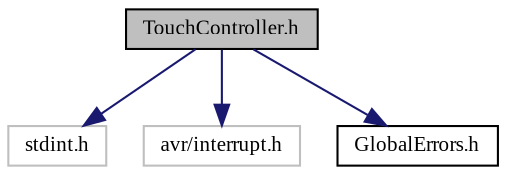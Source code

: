 digraph "TouchController.h"
{
  edge [fontname="TimesNewRoman",fontsize="10",labelfontname="TimesNewRoman",labelfontsize="10"];
  node [fontname="TimesNewRoman",fontsize="10",shape=record];
  Node0 [label="TouchController.h",height=0.2,width=0.4,color="black", fillcolor="grey75", style="filled", fontcolor="black"];
  Node0 -> Node1 [color="midnightblue",fontsize="10",style="solid"];
  Node1 [label="stdint.h",height=0.2,width=0.4,color="grey75", fillcolor="white", style="filled"];
  Node0 -> Node2 [color="midnightblue",fontsize="10",style="solid"];
  Node2 [label="avr/interrupt.h",height=0.2,width=0.4,color="grey75", fillcolor="white", style="filled"];
  Node0 -> Node3 [color="midnightblue",fontsize="10",style="solid"];
  Node3 [label="GlobalErrors.h",height=0.2,width=0.4,color="black", fillcolor="white", style="filled",URL="$_global_errors_8h.html",tooltip="Plik zawierajacy wszystkie definicje bledow - header file. "];
}
